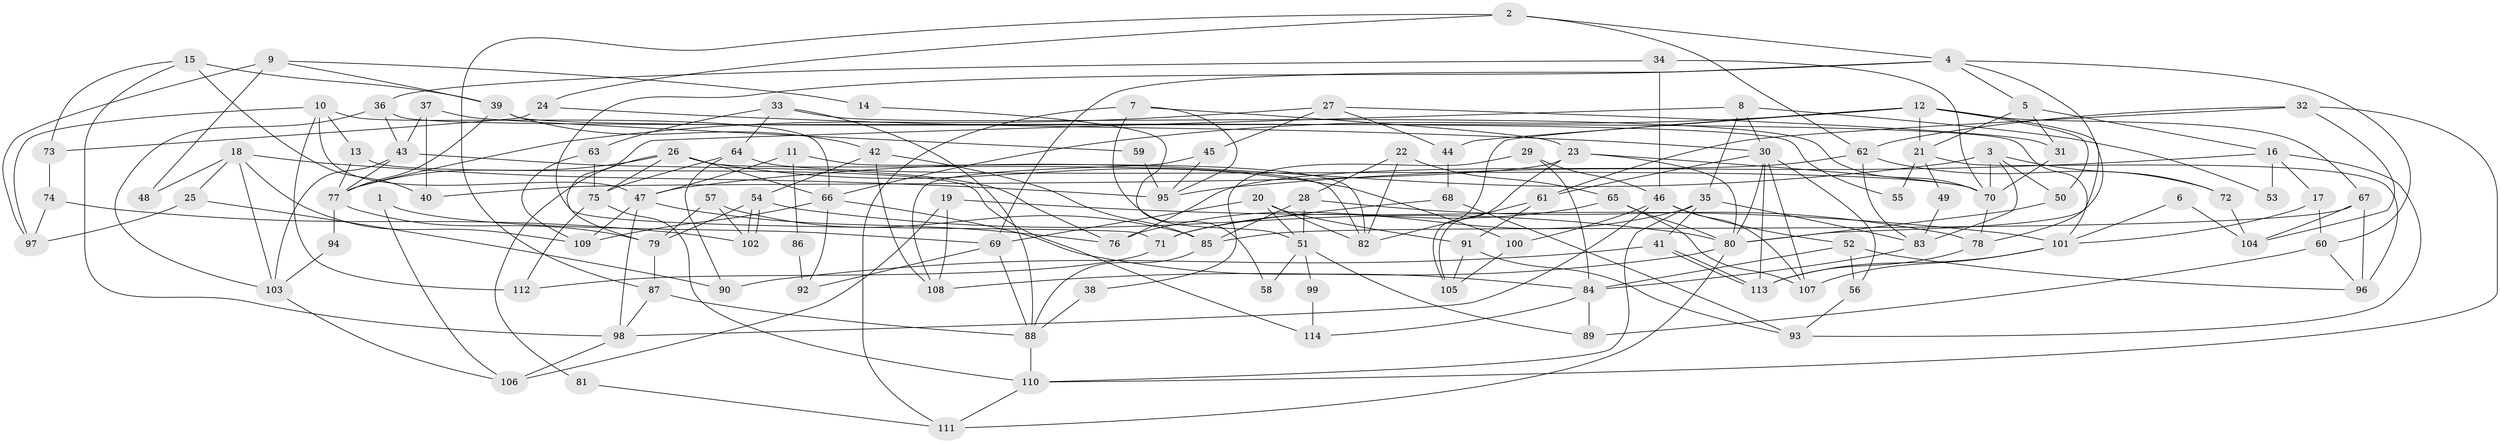 // coarse degree distribution, {2: 0.10526315789473684, 7: 0.10526315789473684, 6: 0.15789473684210525, 5: 0.15789473684210525, 4: 0.19736842105263158, 3: 0.17105263157894737, 11: 0.013157894736842105, 8: 0.02631578947368421, 9: 0.05263157894736842, 10: 0.013157894736842105}
// Generated by graph-tools (version 1.1) at 2025/24/03/03/25 07:24:03]
// undirected, 114 vertices, 228 edges
graph export_dot {
graph [start="1"]
  node [color=gray90,style=filled];
  1;
  2;
  3;
  4;
  5;
  6;
  7;
  8;
  9;
  10;
  11;
  12;
  13;
  14;
  15;
  16;
  17;
  18;
  19;
  20;
  21;
  22;
  23;
  24;
  25;
  26;
  27;
  28;
  29;
  30;
  31;
  32;
  33;
  34;
  35;
  36;
  37;
  38;
  39;
  40;
  41;
  42;
  43;
  44;
  45;
  46;
  47;
  48;
  49;
  50;
  51;
  52;
  53;
  54;
  55;
  56;
  57;
  58;
  59;
  60;
  61;
  62;
  63;
  64;
  65;
  66;
  67;
  68;
  69;
  70;
  71;
  72;
  73;
  74;
  75;
  76;
  77;
  78;
  79;
  80;
  81;
  82;
  83;
  84;
  85;
  86;
  87;
  88;
  89;
  90;
  91;
  92;
  93;
  94;
  95;
  96;
  97;
  98;
  99;
  100;
  101;
  102;
  103;
  104;
  105;
  106;
  107;
  108;
  109;
  110;
  111;
  112;
  113;
  114;
  1 -- 69;
  1 -- 106;
  2 -- 87;
  2 -- 4;
  2 -- 24;
  2 -- 62;
  3 -- 83;
  3 -- 70;
  3 -- 47;
  3 -- 50;
  3 -- 72;
  4 -- 71;
  4 -- 5;
  4 -- 60;
  4 -- 69;
  4 -- 80;
  5 -- 21;
  5 -- 31;
  5 -- 16;
  6 -- 101;
  6 -- 104;
  7 -- 111;
  7 -- 23;
  7 -- 58;
  7 -- 95;
  8 -- 35;
  8 -- 79;
  8 -- 30;
  8 -- 53;
  9 -- 39;
  9 -- 97;
  9 -- 14;
  9 -- 48;
  10 -- 66;
  10 -- 47;
  10 -- 13;
  10 -- 97;
  10 -- 112;
  11 -- 82;
  11 -- 47;
  11 -- 86;
  12 -- 78;
  12 -- 50;
  12 -- 21;
  12 -- 44;
  12 -- 66;
  12 -- 67;
  12 -- 105;
  13 -- 77;
  13 -- 114;
  14 -- 51;
  15 -- 39;
  15 -- 98;
  15 -- 40;
  15 -- 73;
  16 -- 93;
  16 -- 17;
  16 -- 53;
  16 -- 95;
  17 -- 101;
  17 -- 60;
  18 -- 95;
  18 -- 103;
  18 -- 25;
  18 -- 48;
  18 -- 109;
  19 -- 108;
  19 -- 101;
  19 -- 106;
  20 -- 91;
  20 -- 82;
  20 -- 51;
  20 -- 69;
  21 -- 96;
  21 -- 49;
  21 -- 55;
  22 -- 28;
  22 -- 65;
  22 -- 82;
  23 -- 105;
  23 -- 80;
  23 -- 40;
  23 -- 70;
  24 -- 30;
  24 -- 73;
  25 -- 97;
  25 -- 90;
  26 -- 82;
  26 -- 66;
  26 -- 75;
  26 -- 77;
  26 -- 81;
  26 -- 100;
  27 -- 45;
  27 -- 77;
  27 -- 31;
  27 -- 44;
  28 -- 51;
  28 -- 85;
  28 -- 78;
  29 -- 84;
  29 -- 46;
  29 -- 38;
  30 -- 113;
  30 -- 56;
  30 -- 61;
  30 -- 80;
  30 -- 107;
  31 -- 70;
  32 -- 104;
  32 -- 110;
  32 -- 61;
  32 -- 62;
  33 -- 70;
  33 -- 64;
  33 -- 63;
  33 -- 88;
  34 -- 36;
  34 -- 70;
  34 -- 46;
  35 -- 110;
  35 -- 71;
  35 -- 41;
  35 -- 83;
  36 -- 43;
  36 -- 103;
  36 -- 55;
  37 -- 43;
  37 -- 40;
  37 -- 59;
  38 -- 88;
  39 -- 77;
  39 -- 42;
  39 -- 101;
  41 -- 113;
  41 -- 113;
  41 -- 90;
  42 -- 85;
  42 -- 54;
  42 -- 108;
  43 -- 77;
  43 -- 76;
  43 -- 103;
  44 -- 68;
  45 -- 108;
  45 -- 95;
  46 -- 107;
  46 -- 52;
  46 -- 98;
  46 -- 100;
  47 -- 76;
  47 -- 98;
  47 -- 109;
  49 -- 83;
  50 -- 80;
  51 -- 89;
  51 -- 58;
  51 -- 99;
  52 -- 84;
  52 -- 56;
  52 -- 96;
  54 -- 102;
  54 -- 102;
  54 -- 80;
  54 -- 79;
  56 -- 93;
  57 -- 85;
  57 -- 79;
  57 -- 102;
  59 -- 95;
  60 -- 89;
  60 -- 96;
  61 -- 82;
  61 -- 91;
  62 -- 72;
  62 -- 76;
  62 -- 83;
  63 -- 109;
  63 -- 75;
  64 -- 90;
  64 -- 75;
  64 -- 70;
  65 -- 80;
  65 -- 107;
  65 -- 76;
  66 -- 109;
  66 -- 84;
  66 -- 92;
  67 -- 96;
  67 -- 85;
  67 -- 104;
  68 -- 93;
  68 -- 71;
  69 -- 88;
  69 -- 92;
  70 -- 78;
  71 -- 112;
  72 -- 104;
  73 -- 74;
  74 -- 102;
  74 -- 97;
  75 -- 110;
  75 -- 112;
  77 -- 79;
  77 -- 94;
  78 -- 113;
  79 -- 87;
  80 -- 108;
  80 -- 111;
  81 -- 111;
  83 -- 84;
  84 -- 89;
  84 -- 114;
  85 -- 88;
  86 -- 92;
  87 -- 98;
  87 -- 88;
  88 -- 110;
  91 -- 105;
  91 -- 93;
  94 -- 103;
  98 -- 106;
  99 -- 114;
  100 -- 105;
  101 -- 113;
  101 -- 107;
  103 -- 106;
  110 -- 111;
}

